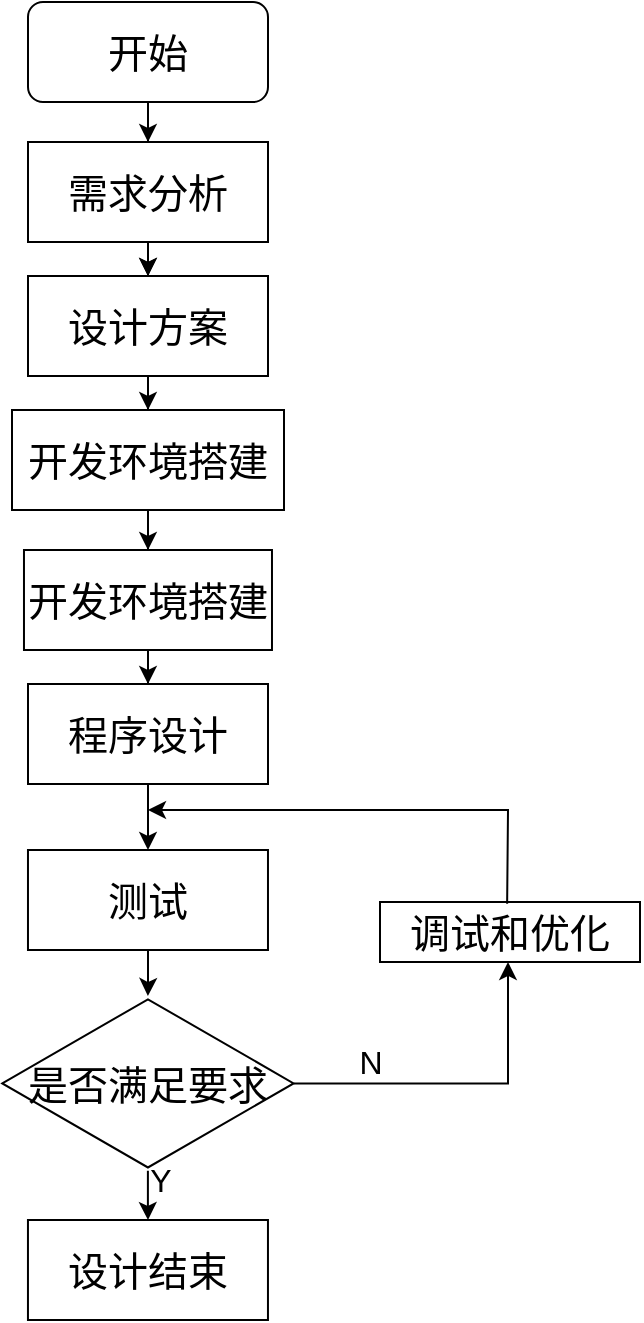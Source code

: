 <mxfile version="24.6.4" type="device">
  <diagram id="C5RBs43oDa-KdzZeNtuy" name="Page-1">
    <mxGraphModel dx="1631" dy="922" grid="0" gridSize="10" guides="1" tooltips="1" connect="1" arrows="1" fold="1" page="0" pageScale="1" pageWidth="827" pageHeight="1169" math="0" shadow="0">
      <root>
        <mxCell id="WIyWlLk6GJQsqaUBKTNV-0" />
        <mxCell id="WIyWlLk6GJQsqaUBKTNV-1" parent="WIyWlLk6GJQsqaUBKTNV-0" />
        <mxCell id="UDfR3yrx9vs9DHZVbdiW-19" value="" style="edgeStyle=orthogonalEdgeStyle;rounded=0;orthogonalLoop=1;jettySize=auto;html=1;" parent="WIyWlLk6GJQsqaUBKTNV-1" source="UDfR3yrx9vs9DHZVbdiW-2" target="UDfR3yrx9vs9DHZVbdiW-3" edge="1">
          <mxGeometry relative="1" as="geometry" />
        </mxCell>
        <mxCell id="UDfR3yrx9vs9DHZVbdiW-0" value="&lt;font style=&quot;font-size: 20px;&quot;&gt;开始&lt;/font&gt;" style="rounded=1;whiteSpace=wrap;html=1;" parent="WIyWlLk6GJQsqaUBKTNV-1" vertex="1">
          <mxGeometry x="270" y="110" width="120" height="50" as="geometry" />
        </mxCell>
        <mxCell id="UDfR3yrx9vs9DHZVbdiW-18" value="" style="edgeStyle=orthogonalEdgeStyle;rounded=0;orthogonalLoop=1;jettySize=auto;html=1;" parent="WIyWlLk6GJQsqaUBKTNV-1" source="UDfR3yrx9vs9DHZVbdiW-2" target="UDfR3yrx9vs9DHZVbdiW-3" edge="1">
          <mxGeometry relative="1" as="geometry" />
        </mxCell>
        <mxCell id="UDfR3yrx9vs9DHZVbdiW-17" value="" style="edgeStyle=orthogonalEdgeStyle;rounded=0;orthogonalLoop=1;jettySize=auto;html=1;" parent="WIyWlLk6GJQsqaUBKTNV-1" source="UDfR3yrx9vs9DHZVbdiW-3" target="UDfR3yrx9vs9DHZVbdiW-4" edge="1">
          <mxGeometry relative="1" as="geometry" />
        </mxCell>
        <mxCell id="UDfR3yrx9vs9DHZVbdiW-3" value="&lt;font style=&quot;font-size: 20px;&quot;&gt;设计方案&lt;/font&gt;" style="rounded=0;whiteSpace=wrap;html=1;" parent="WIyWlLk6GJQsqaUBKTNV-1" vertex="1">
          <mxGeometry x="270" y="247" width="120" height="50" as="geometry" />
        </mxCell>
        <mxCell id="UDfR3yrx9vs9DHZVbdiW-16" value="" style="edgeStyle=orthogonalEdgeStyle;rounded=0;orthogonalLoop=1;jettySize=auto;html=1;" parent="WIyWlLk6GJQsqaUBKTNV-1" source="UDfR3yrx9vs9DHZVbdiW-4" target="UDfR3yrx9vs9DHZVbdiW-5" edge="1">
          <mxGeometry relative="1" as="geometry" />
        </mxCell>
        <mxCell id="UDfR3yrx9vs9DHZVbdiW-4" value="&lt;font style=&quot;font-size: 20px;&quot;&gt;开发环境搭建&lt;/font&gt;" style="rounded=0;whiteSpace=wrap;html=1;" parent="WIyWlLk6GJQsqaUBKTNV-1" vertex="1">
          <mxGeometry x="262" y="314" width="136" height="50" as="geometry" />
        </mxCell>
        <mxCell id="UDfR3yrx9vs9DHZVbdiW-15" value="" style="edgeStyle=orthogonalEdgeStyle;rounded=0;orthogonalLoop=1;jettySize=auto;html=1;" parent="WIyWlLk6GJQsqaUBKTNV-1" source="UDfR3yrx9vs9DHZVbdiW-5" target="UDfR3yrx9vs9DHZVbdiW-6" edge="1">
          <mxGeometry relative="1" as="geometry" />
        </mxCell>
        <mxCell id="UDfR3yrx9vs9DHZVbdiW-5" value="&lt;font style=&quot;font-size: 20px;&quot;&gt;开发环境搭建&lt;/font&gt;" style="rounded=0;whiteSpace=wrap;html=1;" parent="WIyWlLk6GJQsqaUBKTNV-1" vertex="1">
          <mxGeometry x="267.99" y="384" width="124" height="50" as="geometry" />
        </mxCell>
        <mxCell id="UDfR3yrx9vs9DHZVbdiW-14" value="" style="edgeStyle=orthogonalEdgeStyle;rounded=0;orthogonalLoop=1;jettySize=auto;html=1;" parent="WIyWlLk6GJQsqaUBKTNV-1" source="UDfR3yrx9vs9DHZVbdiW-6" target="UDfR3yrx9vs9DHZVbdiW-7" edge="1">
          <mxGeometry relative="1" as="geometry" />
        </mxCell>
        <mxCell id="UDfR3yrx9vs9DHZVbdiW-6" value="&lt;font style=&quot;font-size: 20px;&quot;&gt;程序设计&lt;/font&gt;" style="rounded=0;whiteSpace=wrap;html=1;" parent="WIyWlLk6GJQsqaUBKTNV-1" vertex="1">
          <mxGeometry x="270" y="451" width="120" height="50" as="geometry" />
        </mxCell>
        <mxCell id="UDfR3yrx9vs9DHZVbdiW-13" value="" style="edgeStyle=orthogonalEdgeStyle;rounded=0;orthogonalLoop=1;jettySize=auto;html=1;" parent="WIyWlLk6GJQsqaUBKTNV-1" source="UDfR3yrx9vs9DHZVbdiW-7" target="UDfR3yrx9vs9DHZVbdiW-8" edge="1">
          <mxGeometry relative="1" as="geometry" />
        </mxCell>
        <mxCell id="UDfR3yrx9vs9DHZVbdiW-7" value="&lt;font style=&quot;font-size: 20px;&quot;&gt;测试&lt;/font&gt;" style="rounded=0;whiteSpace=wrap;html=1;" parent="WIyWlLk6GJQsqaUBKTNV-1" vertex="1">
          <mxGeometry x="269.99" y="534" width="120" height="50" as="geometry" />
        </mxCell>
        <mxCell id="UDfR3yrx9vs9DHZVbdiW-11" value="" style="edgeStyle=orthogonalEdgeStyle;rounded=0;orthogonalLoop=1;jettySize=auto;html=1;" parent="WIyWlLk6GJQsqaUBKTNV-1" source="UDfR3yrx9vs9DHZVbdiW-8" target="UDfR3yrx9vs9DHZVbdiW-9" edge="1">
          <mxGeometry relative="1" as="geometry" />
        </mxCell>
        <mxCell id="UDfR3yrx9vs9DHZVbdiW-12" value="" style="edgeStyle=orthogonalEdgeStyle;rounded=0;orthogonalLoop=1;jettySize=auto;html=1;" parent="WIyWlLk6GJQsqaUBKTNV-1" source="UDfR3yrx9vs9DHZVbdiW-8" target="UDfR3yrx9vs9DHZVbdiW-10" edge="1">
          <mxGeometry relative="1" as="geometry">
            <Array as="points">
              <mxPoint x="510" y="651" />
            </Array>
          </mxGeometry>
        </mxCell>
        <mxCell id="UDfR3yrx9vs9DHZVbdiW-21" value="&lt;font style=&quot;font-size: 16px;&quot;&gt;N&lt;/font&gt;" style="edgeLabel;html=1;align=center;verticalAlign=middle;resizable=0;points=[];" parent="UDfR3yrx9vs9DHZVbdiW-12" vertex="1" connectable="0">
          <mxGeometry x="-0.386" y="3" relative="1" as="geometry">
            <mxPoint x="-14" y="-8" as="offset" />
          </mxGeometry>
        </mxCell>
        <mxCell id="UDfR3yrx9vs9DHZVbdiW-8" value="&lt;font style=&quot;font-size: 20px;&quot;&gt;是否满足要求&lt;/font&gt;" style="html=1;whiteSpace=wrap;aspect=fixed;shape=isoRectangle;" parent="WIyWlLk6GJQsqaUBKTNV-1" vertex="1">
          <mxGeometry x="257.15" y="607" width="145.65" height="87.39" as="geometry" />
        </mxCell>
        <mxCell id="UDfR3yrx9vs9DHZVbdiW-9" value="&lt;font style=&quot;font-size: 20px;&quot;&gt;设计结束&lt;/font&gt;" style="rounded=0;whiteSpace=wrap;html=1;" parent="WIyWlLk6GJQsqaUBKTNV-1" vertex="1">
          <mxGeometry x="269.98" y="719" width="120" height="50" as="geometry" />
        </mxCell>
        <mxCell id="UDfR3yrx9vs9DHZVbdiW-10" value="&lt;font style=&quot;font-size: 20px;&quot;&gt;调试和优化&lt;/font&gt;" style="rounded=0;whiteSpace=wrap;html=1;" parent="WIyWlLk6GJQsqaUBKTNV-1" vertex="1">
          <mxGeometry x="446" y="560" width="130" height="30" as="geometry" />
        </mxCell>
        <mxCell id="UDfR3yrx9vs9DHZVbdiW-20" value="" style="edgeStyle=orthogonalEdgeStyle;rounded=0;orthogonalLoop=1;jettySize=auto;html=1;" parent="WIyWlLk6GJQsqaUBKTNV-1" source="UDfR3yrx9vs9DHZVbdiW-0" target="UDfR3yrx9vs9DHZVbdiW-2" edge="1">
          <mxGeometry relative="1" as="geometry">
            <mxPoint x="330" y="160" as="sourcePoint" />
            <mxPoint x="330" y="280" as="targetPoint" />
          </mxGeometry>
        </mxCell>
        <mxCell id="UDfR3yrx9vs9DHZVbdiW-2" value="&lt;font style=&quot;font-size: 20px;&quot;&gt;需求分析&lt;/font&gt;" style="rounded=0;whiteSpace=wrap;html=1;" parent="WIyWlLk6GJQsqaUBKTNV-1" vertex="1">
          <mxGeometry x="270" y="180" width="120" height="50" as="geometry" />
        </mxCell>
        <mxCell id="UDfR3yrx9vs9DHZVbdiW-22" value="&lt;font style=&quot;font-size: 16px;&quot;&gt;Y&lt;/font&gt;" style="text;html=1;align=center;verticalAlign=middle;resizable=0;points=[];autosize=1;strokeColor=none;fillColor=none;" parent="WIyWlLk6GJQsqaUBKTNV-1" vertex="1">
          <mxGeometry x="321" y="684" width="30" height="30" as="geometry" />
        </mxCell>
        <mxCell id="UDfR3yrx9vs9DHZVbdiW-23" value="" style="endArrow=classic;html=1;rounded=0;exitX=0.489;exitY=0.031;exitDx=0;exitDy=0;exitPerimeter=0;" parent="WIyWlLk6GJQsqaUBKTNV-1" source="UDfR3yrx9vs9DHZVbdiW-10" edge="1">
          <mxGeometry width="50" height="50" relative="1" as="geometry">
            <mxPoint x="511" y="513" as="sourcePoint" />
            <mxPoint x="330" y="514" as="targetPoint" />
            <Array as="points">
              <mxPoint x="510" y="560" />
              <mxPoint x="510" y="514" />
            </Array>
          </mxGeometry>
        </mxCell>
      </root>
    </mxGraphModel>
  </diagram>
</mxfile>
